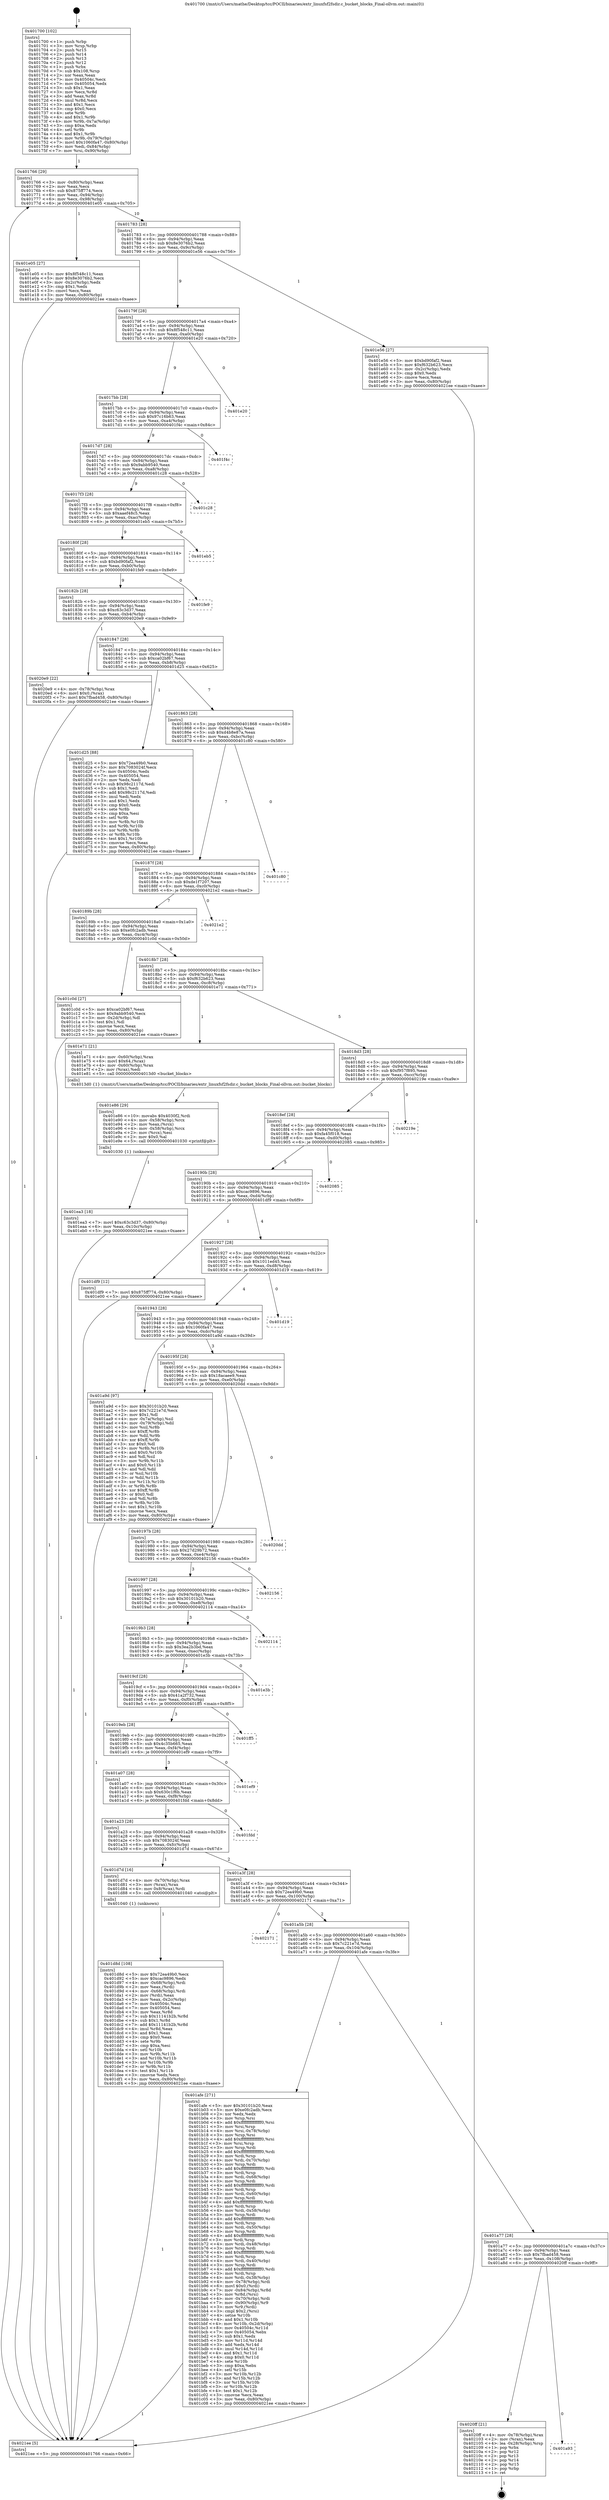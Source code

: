 digraph "0x401700" {
  label = "0x401700 (/mnt/c/Users/mathe/Desktop/tcc/POCII/binaries/extr_linuxfsf2fsdir.c_bucket_blocks_Final-ollvm.out::main(0))"
  labelloc = "t"
  node[shape=record]

  Entry [label="",width=0.3,height=0.3,shape=circle,fillcolor=black,style=filled]
  "0x401766" [label="{
     0x401766 [29]\l
     | [instrs]\l
     &nbsp;&nbsp;0x401766 \<+3\>: mov -0x80(%rbp),%eax\l
     &nbsp;&nbsp;0x401769 \<+2\>: mov %eax,%ecx\l
     &nbsp;&nbsp;0x40176b \<+6\>: sub $0x875ff774,%ecx\l
     &nbsp;&nbsp;0x401771 \<+6\>: mov %eax,-0x94(%rbp)\l
     &nbsp;&nbsp;0x401777 \<+6\>: mov %ecx,-0x98(%rbp)\l
     &nbsp;&nbsp;0x40177d \<+6\>: je 0000000000401e05 \<main+0x705\>\l
  }"]
  "0x401e05" [label="{
     0x401e05 [27]\l
     | [instrs]\l
     &nbsp;&nbsp;0x401e05 \<+5\>: mov $0x8f548c11,%eax\l
     &nbsp;&nbsp;0x401e0a \<+5\>: mov $0x8e3076b2,%ecx\l
     &nbsp;&nbsp;0x401e0f \<+3\>: mov -0x2c(%rbp),%edx\l
     &nbsp;&nbsp;0x401e12 \<+3\>: cmp $0x1,%edx\l
     &nbsp;&nbsp;0x401e15 \<+3\>: cmovl %ecx,%eax\l
     &nbsp;&nbsp;0x401e18 \<+3\>: mov %eax,-0x80(%rbp)\l
     &nbsp;&nbsp;0x401e1b \<+5\>: jmp 00000000004021ee \<main+0xaee\>\l
  }"]
  "0x401783" [label="{
     0x401783 [28]\l
     | [instrs]\l
     &nbsp;&nbsp;0x401783 \<+5\>: jmp 0000000000401788 \<main+0x88\>\l
     &nbsp;&nbsp;0x401788 \<+6\>: mov -0x94(%rbp),%eax\l
     &nbsp;&nbsp;0x40178e \<+5\>: sub $0x8e3076b2,%eax\l
     &nbsp;&nbsp;0x401793 \<+6\>: mov %eax,-0x9c(%rbp)\l
     &nbsp;&nbsp;0x401799 \<+6\>: je 0000000000401e56 \<main+0x756\>\l
  }"]
  Exit [label="",width=0.3,height=0.3,shape=circle,fillcolor=black,style=filled,peripheries=2]
  "0x401e56" [label="{
     0x401e56 [27]\l
     | [instrs]\l
     &nbsp;&nbsp;0x401e56 \<+5\>: mov $0xbd90faf2,%eax\l
     &nbsp;&nbsp;0x401e5b \<+5\>: mov $0xf632b623,%ecx\l
     &nbsp;&nbsp;0x401e60 \<+3\>: mov -0x2c(%rbp),%edx\l
     &nbsp;&nbsp;0x401e63 \<+3\>: cmp $0x0,%edx\l
     &nbsp;&nbsp;0x401e66 \<+3\>: cmove %ecx,%eax\l
     &nbsp;&nbsp;0x401e69 \<+3\>: mov %eax,-0x80(%rbp)\l
     &nbsp;&nbsp;0x401e6c \<+5\>: jmp 00000000004021ee \<main+0xaee\>\l
  }"]
  "0x40179f" [label="{
     0x40179f [28]\l
     | [instrs]\l
     &nbsp;&nbsp;0x40179f \<+5\>: jmp 00000000004017a4 \<main+0xa4\>\l
     &nbsp;&nbsp;0x4017a4 \<+6\>: mov -0x94(%rbp),%eax\l
     &nbsp;&nbsp;0x4017aa \<+5\>: sub $0x8f548c11,%eax\l
     &nbsp;&nbsp;0x4017af \<+6\>: mov %eax,-0xa0(%rbp)\l
     &nbsp;&nbsp;0x4017b5 \<+6\>: je 0000000000401e20 \<main+0x720\>\l
  }"]
  "0x401a93" [label="{
     0x401a93\l
  }", style=dashed]
  "0x401e20" [label="{
     0x401e20\l
  }", style=dashed]
  "0x4017bb" [label="{
     0x4017bb [28]\l
     | [instrs]\l
     &nbsp;&nbsp;0x4017bb \<+5\>: jmp 00000000004017c0 \<main+0xc0\>\l
     &nbsp;&nbsp;0x4017c0 \<+6\>: mov -0x94(%rbp),%eax\l
     &nbsp;&nbsp;0x4017c6 \<+5\>: sub $0x97c16b63,%eax\l
     &nbsp;&nbsp;0x4017cb \<+6\>: mov %eax,-0xa4(%rbp)\l
     &nbsp;&nbsp;0x4017d1 \<+6\>: je 0000000000401f4c \<main+0x84c\>\l
  }"]
  "0x4020ff" [label="{
     0x4020ff [21]\l
     | [instrs]\l
     &nbsp;&nbsp;0x4020ff \<+4\>: mov -0x78(%rbp),%rax\l
     &nbsp;&nbsp;0x402103 \<+2\>: mov (%rax),%eax\l
     &nbsp;&nbsp;0x402105 \<+4\>: lea -0x28(%rbp),%rsp\l
     &nbsp;&nbsp;0x402109 \<+1\>: pop %rbx\l
     &nbsp;&nbsp;0x40210a \<+2\>: pop %r12\l
     &nbsp;&nbsp;0x40210c \<+2\>: pop %r13\l
     &nbsp;&nbsp;0x40210e \<+2\>: pop %r14\l
     &nbsp;&nbsp;0x402110 \<+2\>: pop %r15\l
     &nbsp;&nbsp;0x402112 \<+1\>: pop %rbp\l
     &nbsp;&nbsp;0x402113 \<+1\>: ret\l
  }"]
  "0x401f4c" [label="{
     0x401f4c\l
  }", style=dashed]
  "0x4017d7" [label="{
     0x4017d7 [28]\l
     | [instrs]\l
     &nbsp;&nbsp;0x4017d7 \<+5\>: jmp 00000000004017dc \<main+0xdc\>\l
     &nbsp;&nbsp;0x4017dc \<+6\>: mov -0x94(%rbp),%eax\l
     &nbsp;&nbsp;0x4017e2 \<+5\>: sub $0x9abb9540,%eax\l
     &nbsp;&nbsp;0x4017e7 \<+6\>: mov %eax,-0xa8(%rbp)\l
     &nbsp;&nbsp;0x4017ed \<+6\>: je 0000000000401c28 \<main+0x528\>\l
  }"]
  "0x401ea3" [label="{
     0x401ea3 [18]\l
     | [instrs]\l
     &nbsp;&nbsp;0x401ea3 \<+7\>: movl $0xc63c3d37,-0x80(%rbp)\l
     &nbsp;&nbsp;0x401eaa \<+6\>: mov %eax,-0x10c(%rbp)\l
     &nbsp;&nbsp;0x401eb0 \<+5\>: jmp 00000000004021ee \<main+0xaee\>\l
  }"]
  "0x401c28" [label="{
     0x401c28\l
  }", style=dashed]
  "0x4017f3" [label="{
     0x4017f3 [28]\l
     | [instrs]\l
     &nbsp;&nbsp;0x4017f3 \<+5\>: jmp 00000000004017f8 \<main+0xf8\>\l
     &nbsp;&nbsp;0x4017f8 \<+6\>: mov -0x94(%rbp),%eax\l
     &nbsp;&nbsp;0x4017fe \<+5\>: sub $0xaaef48c5,%eax\l
     &nbsp;&nbsp;0x401803 \<+6\>: mov %eax,-0xac(%rbp)\l
     &nbsp;&nbsp;0x401809 \<+6\>: je 0000000000401eb5 \<main+0x7b5\>\l
  }"]
  "0x401e86" [label="{
     0x401e86 [29]\l
     | [instrs]\l
     &nbsp;&nbsp;0x401e86 \<+10\>: movabs $0x4030f2,%rdi\l
     &nbsp;&nbsp;0x401e90 \<+4\>: mov -0x58(%rbp),%rcx\l
     &nbsp;&nbsp;0x401e94 \<+2\>: mov %eax,(%rcx)\l
     &nbsp;&nbsp;0x401e96 \<+4\>: mov -0x58(%rbp),%rcx\l
     &nbsp;&nbsp;0x401e9a \<+2\>: mov (%rcx),%esi\l
     &nbsp;&nbsp;0x401e9c \<+2\>: mov $0x0,%al\l
     &nbsp;&nbsp;0x401e9e \<+5\>: call 0000000000401030 \<printf@plt\>\l
     | [calls]\l
     &nbsp;&nbsp;0x401030 \{1\} (unknown)\l
  }"]
  "0x401eb5" [label="{
     0x401eb5\l
  }", style=dashed]
  "0x40180f" [label="{
     0x40180f [28]\l
     | [instrs]\l
     &nbsp;&nbsp;0x40180f \<+5\>: jmp 0000000000401814 \<main+0x114\>\l
     &nbsp;&nbsp;0x401814 \<+6\>: mov -0x94(%rbp),%eax\l
     &nbsp;&nbsp;0x40181a \<+5\>: sub $0xbd90faf2,%eax\l
     &nbsp;&nbsp;0x40181f \<+6\>: mov %eax,-0xb0(%rbp)\l
     &nbsp;&nbsp;0x401825 \<+6\>: je 0000000000401fe9 \<main+0x8e9\>\l
  }"]
  "0x401d8d" [label="{
     0x401d8d [108]\l
     | [instrs]\l
     &nbsp;&nbsp;0x401d8d \<+5\>: mov $0x72ea49b0,%ecx\l
     &nbsp;&nbsp;0x401d92 \<+5\>: mov $0xcac9896,%edx\l
     &nbsp;&nbsp;0x401d97 \<+4\>: mov -0x68(%rbp),%rdi\l
     &nbsp;&nbsp;0x401d9b \<+2\>: mov %eax,(%rdi)\l
     &nbsp;&nbsp;0x401d9d \<+4\>: mov -0x68(%rbp),%rdi\l
     &nbsp;&nbsp;0x401da1 \<+2\>: mov (%rdi),%eax\l
     &nbsp;&nbsp;0x401da3 \<+3\>: mov %eax,-0x2c(%rbp)\l
     &nbsp;&nbsp;0x401da6 \<+7\>: mov 0x40504c,%eax\l
     &nbsp;&nbsp;0x401dad \<+7\>: mov 0x405054,%esi\l
     &nbsp;&nbsp;0x401db4 \<+3\>: mov %eax,%r8d\l
     &nbsp;&nbsp;0x401db7 \<+7\>: sub $0x11141b2b,%r8d\l
     &nbsp;&nbsp;0x401dbe \<+4\>: sub $0x1,%r8d\l
     &nbsp;&nbsp;0x401dc2 \<+7\>: add $0x11141b2b,%r8d\l
     &nbsp;&nbsp;0x401dc9 \<+4\>: imul %r8d,%eax\l
     &nbsp;&nbsp;0x401dcd \<+3\>: and $0x1,%eax\l
     &nbsp;&nbsp;0x401dd0 \<+3\>: cmp $0x0,%eax\l
     &nbsp;&nbsp;0x401dd3 \<+4\>: sete %r9b\l
     &nbsp;&nbsp;0x401dd7 \<+3\>: cmp $0xa,%esi\l
     &nbsp;&nbsp;0x401dda \<+4\>: setl %r10b\l
     &nbsp;&nbsp;0x401dde \<+3\>: mov %r9b,%r11b\l
     &nbsp;&nbsp;0x401de1 \<+3\>: and %r10b,%r11b\l
     &nbsp;&nbsp;0x401de4 \<+3\>: xor %r10b,%r9b\l
     &nbsp;&nbsp;0x401de7 \<+3\>: or %r9b,%r11b\l
     &nbsp;&nbsp;0x401dea \<+4\>: test $0x1,%r11b\l
     &nbsp;&nbsp;0x401dee \<+3\>: cmovne %edx,%ecx\l
     &nbsp;&nbsp;0x401df1 \<+3\>: mov %ecx,-0x80(%rbp)\l
     &nbsp;&nbsp;0x401df4 \<+5\>: jmp 00000000004021ee \<main+0xaee\>\l
  }"]
  "0x401fe9" [label="{
     0x401fe9\l
  }", style=dashed]
  "0x40182b" [label="{
     0x40182b [28]\l
     | [instrs]\l
     &nbsp;&nbsp;0x40182b \<+5\>: jmp 0000000000401830 \<main+0x130\>\l
     &nbsp;&nbsp;0x401830 \<+6\>: mov -0x94(%rbp),%eax\l
     &nbsp;&nbsp;0x401836 \<+5\>: sub $0xc63c3d37,%eax\l
     &nbsp;&nbsp;0x40183b \<+6\>: mov %eax,-0xb4(%rbp)\l
     &nbsp;&nbsp;0x401841 \<+6\>: je 00000000004020e9 \<main+0x9e9\>\l
  }"]
  "0x401a77" [label="{
     0x401a77 [28]\l
     | [instrs]\l
     &nbsp;&nbsp;0x401a77 \<+5\>: jmp 0000000000401a7c \<main+0x37c\>\l
     &nbsp;&nbsp;0x401a7c \<+6\>: mov -0x94(%rbp),%eax\l
     &nbsp;&nbsp;0x401a82 \<+5\>: sub $0x7fbad458,%eax\l
     &nbsp;&nbsp;0x401a87 \<+6\>: mov %eax,-0x108(%rbp)\l
     &nbsp;&nbsp;0x401a8d \<+6\>: je 00000000004020ff \<main+0x9ff\>\l
  }"]
  "0x4020e9" [label="{
     0x4020e9 [22]\l
     | [instrs]\l
     &nbsp;&nbsp;0x4020e9 \<+4\>: mov -0x78(%rbp),%rax\l
     &nbsp;&nbsp;0x4020ed \<+6\>: movl $0x0,(%rax)\l
     &nbsp;&nbsp;0x4020f3 \<+7\>: movl $0x7fbad458,-0x80(%rbp)\l
     &nbsp;&nbsp;0x4020fa \<+5\>: jmp 00000000004021ee \<main+0xaee\>\l
  }"]
  "0x401847" [label="{
     0x401847 [28]\l
     | [instrs]\l
     &nbsp;&nbsp;0x401847 \<+5\>: jmp 000000000040184c \<main+0x14c\>\l
     &nbsp;&nbsp;0x40184c \<+6\>: mov -0x94(%rbp),%eax\l
     &nbsp;&nbsp;0x401852 \<+5\>: sub $0xca02bf67,%eax\l
     &nbsp;&nbsp;0x401857 \<+6\>: mov %eax,-0xb8(%rbp)\l
     &nbsp;&nbsp;0x40185d \<+6\>: je 0000000000401d25 \<main+0x625\>\l
  }"]
  "0x401afe" [label="{
     0x401afe [271]\l
     | [instrs]\l
     &nbsp;&nbsp;0x401afe \<+5\>: mov $0x30101b20,%eax\l
     &nbsp;&nbsp;0x401b03 \<+5\>: mov $0xe0fc2adb,%ecx\l
     &nbsp;&nbsp;0x401b08 \<+2\>: xor %edx,%edx\l
     &nbsp;&nbsp;0x401b0a \<+3\>: mov %rsp,%rsi\l
     &nbsp;&nbsp;0x401b0d \<+4\>: add $0xfffffffffffffff0,%rsi\l
     &nbsp;&nbsp;0x401b11 \<+3\>: mov %rsi,%rsp\l
     &nbsp;&nbsp;0x401b14 \<+4\>: mov %rsi,-0x78(%rbp)\l
     &nbsp;&nbsp;0x401b18 \<+3\>: mov %rsp,%rsi\l
     &nbsp;&nbsp;0x401b1b \<+4\>: add $0xfffffffffffffff0,%rsi\l
     &nbsp;&nbsp;0x401b1f \<+3\>: mov %rsi,%rsp\l
     &nbsp;&nbsp;0x401b22 \<+3\>: mov %rsp,%rdi\l
     &nbsp;&nbsp;0x401b25 \<+4\>: add $0xfffffffffffffff0,%rdi\l
     &nbsp;&nbsp;0x401b29 \<+3\>: mov %rdi,%rsp\l
     &nbsp;&nbsp;0x401b2c \<+4\>: mov %rdi,-0x70(%rbp)\l
     &nbsp;&nbsp;0x401b30 \<+3\>: mov %rsp,%rdi\l
     &nbsp;&nbsp;0x401b33 \<+4\>: add $0xfffffffffffffff0,%rdi\l
     &nbsp;&nbsp;0x401b37 \<+3\>: mov %rdi,%rsp\l
     &nbsp;&nbsp;0x401b3a \<+4\>: mov %rdi,-0x68(%rbp)\l
     &nbsp;&nbsp;0x401b3e \<+3\>: mov %rsp,%rdi\l
     &nbsp;&nbsp;0x401b41 \<+4\>: add $0xfffffffffffffff0,%rdi\l
     &nbsp;&nbsp;0x401b45 \<+3\>: mov %rdi,%rsp\l
     &nbsp;&nbsp;0x401b48 \<+4\>: mov %rdi,-0x60(%rbp)\l
     &nbsp;&nbsp;0x401b4c \<+3\>: mov %rsp,%rdi\l
     &nbsp;&nbsp;0x401b4f \<+4\>: add $0xfffffffffffffff0,%rdi\l
     &nbsp;&nbsp;0x401b53 \<+3\>: mov %rdi,%rsp\l
     &nbsp;&nbsp;0x401b56 \<+4\>: mov %rdi,-0x58(%rbp)\l
     &nbsp;&nbsp;0x401b5a \<+3\>: mov %rsp,%rdi\l
     &nbsp;&nbsp;0x401b5d \<+4\>: add $0xfffffffffffffff0,%rdi\l
     &nbsp;&nbsp;0x401b61 \<+3\>: mov %rdi,%rsp\l
     &nbsp;&nbsp;0x401b64 \<+4\>: mov %rdi,-0x50(%rbp)\l
     &nbsp;&nbsp;0x401b68 \<+3\>: mov %rsp,%rdi\l
     &nbsp;&nbsp;0x401b6b \<+4\>: add $0xfffffffffffffff0,%rdi\l
     &nbsp;&nbsp;0x401b6f \<+3\>: mov %rdi,%rsp\l
     &nbsp;&nbsp;0x401b72 \<+4\>: mov %rdi,-0x48(%rbp)\l
     &nbsp;&nbsp;0x401b76 \<+3\>: mov %rsp,%rdi\l
     &nbsp;&nbsp;0x401b79 \<+4\>: add $0xfffffffffffffff0,%rdi\l
     &nbsp;&nbsp;0x401b7d \<+3\>: mov %rdi,%rsp\l
     &nbsp;&nbsp;0x401b80 \<+4\>: mov %rdi,-0x40(%rbp)\l
     &nbsp;&nbsp;0x401b84 \<+3\>: mov %rsp,%rdi\l
     &nbsp;&nbsp;0x401b87 \<+4\>: add $0xfffffffffffffff0,%rdi\l
     &nbsp;&nbsp;0x401b8b \<+3\>: mov %rdi,%rsp\l
     &nbsp;&nbsp;0x401b8e \<+4\>: mov %rdi,-0x38(%rbp)\l
     &nbsp;&nbsp;0x401b92 \<+4\>: mov -0x78(%rbp),%rdi\l
     &nbsp;&nbsp;0x401b96 \<+6\>: movl $0x0,(%rdi)\l
     &nbsp;&nbsp;0x401b9c \<+7\>: mov -0x84(%rbp),%r8d\l
     &nbsp;&nbsp;0x401ba3 \<+3\>: mov %r8d,(%rsi)\l
     &nbsp;&nbsp;0x401ba6 \<+4\>: mov -0x70(%rbp),%rdi\l
     &nbsp;&nbsp;0x401baa \<+7\>: mov -0x90(%rbp),%r9\l
     &nbsp;&nbsp;0x401bb1 \<+3\>: mov %r9,(%rdi)\l
     &nbsp;&nbsp;0x401bb4 \<+3\>: cmpl $0x2,(%rsi)\l
     &nbsp;&nbsp;0x401bb7 \<+4\>: setne %r10b\l
     &nbsp;&nbsp;0x401bbb \<+4\>: and $0x1,%r10b\l
     &nbsp;&nbsp;0x401bbf \<+4\>: mov %r10b,-0x2d(%rbp)\l
     &nbsp;&nbsp;0x401bc3 \<+8\>: mov 0x40504c,%r11d\l
     &nbsp;&nbsp;0x401bcb \<+7\>: mov 0x405054,%ebx\l
     &nbsp;&nbsp;0x401bd2 \<+3\>: sub $0x1,%edx\l
     &nbsp;&nbsp;0x401bd5 \<+3\>: mov %r11d,%r14d\l
     &nbsp;&nbsp;0x401bd8 \<+3\>: add %edx,%r14d\l
     &nbsp;&nbsp;0x401bdb \<+4\>: imul %r14d,%r11d\l
     &nbsp;&nbsp;0x401bdf \<+4\>: and $0x1,%r11d\l
     &nbsp;&nbsp;0x401be3 \<+4\>: cmp $0x0,%r11d\l
     &nbsp;&nbsp;0x401be7 \<+4\>: sete %r10b\l
     &nbsp;&nbsp;0x401beb \<+3\>: cmp $0xa,%ebx\l
     &nbsp;&nbsp;0x401bee \<+4\>: setl %r15b\l
     &nbsp;&nbsp;0x401bf2 \<+3\>: mov %r10b,%r12b\l
     &nbsp;&nbsp;0x401bf5 \<+3\>: and %r15b,%r12b\l
     &nbsp;&nbsp;0x401bf8 \<+3\>: xor %r15b,%r10b\l
     &nbsp;&nbsp;0x401bfb \<+3\>: or %r10b,%r12b\l
     &nbsp;&nbsp;0x401bfe \<+4\>: test $0x1,%r12b\l
     &nbsp;&nbsp;0x401c02 \<+3\>: cmovne %ecx,%eax\l
     &nbsp;&nbsp;0x401c05 \<+3\>: mov %eax,-0x80(%rbp)\l
     &nbsp;&nbsp;0x401c08 \<+5\>: jmp 00000000004021ee \<main+0xaee\>\l
  }"]
  "0x401d25" [label="{
     0x401d25 [88]\l
     | [instrs]\l
     &nbsp;&nbsp;0x401d25 \<+5\>: mov $0x72ea49b0,%eax\l
     &nbsp;&nbsp;0x401d2a \<+5\>: mov $0x7083024f,%ecx\l
     &nbsp;&nbsp;0x401d2f \<+7\>: mov 0x40504c,%edx\l
     &nbsp;&nbsp;0x401d36 \<+7\>: mov 0x405054,%esi\l
     &nbsp;&nbsp;0x401d3d \<+2\>: mov %edx,%edi\l
     &nbsp;&nbsp;0x401d3f \<+6\>: sub $0x98c2117d,%edi\l
     &nbsp;&nbsp;0x401d45 \<+3\>: sub $0x1,%edi\l
     &nbsp;&nbsp;0x401d48 \<+6\>: add $0x98c2117d,%edi\l
     &nbsp;&nbsp;0x401d4e \<+3\>: imul %edi,%edx\l
     &nbsp;&nbsp;0x401d51 \<+3\>: and $0x1,%edx\l
     &nbsp;&nbsp;0x401d54 \<+3\>: cmp $0x0,%edx\l
     &nbsp;&nbsp;0x401d57 \<+4\>: sete %r8b\l
     &nbsp;&nbsp;0x401d5b \<+3\>: cmp $0xa,%esi\l
     &nbsp;&nbsp;0x401d5e \<+4\>: setl %r9b\l
     &nbsp;&nbsp;0x401d62 \<+3\>: mov %r8b,%r10b\l
     &nbsp;&nbsp;0x401d65 \<+3\>: and %r9b,%r10b\l
     &nbsp;&nbsp;0x401d68 \<+3\>: xor %r9b,%r8b\l
     &nbsp;&nbsp;0x401d6b \<+3\>: or %r8b,%r10b\l
     &nbsp;&nbsp;0x401d6e \<+4\>: test $0x1,%r10b\l
     &nbsp;&nbsp;0x401d72 \<+3\>: cmovne %ecx,%eax\l
     &nbsp;&nbsp;0x401d75 \<+3\>: mov %eax,-0x80(%rbp)\l
     &nbsp;&nbsp;0x401d78 \<+5\>: jmp 00000000004021ee \<main+0xaee\>\l
  }"]
  "0x401863" [label="{
     0x401863 [28]\l
     | [instrs]\l
     &nbsp;&nbsp;0x401863 \<+5\>: jmp 0000000000401868 \<main+0x168\>\l
     &nbsp;&nbsp;0x401868 \<+6\>: mov -0x94(%rbp),%eax\l
     &nbsp;&nbsp;0x40186e \<+5\>: sub $0xd4b8e87a,%eax\l
     &nbsp;&nbsp;0x401873 \<+6\>: mov %eax,-0xbc(%rbp)\l
     &nbsp;&nbsp;0x401879 \<+6\>: je 0000000000401c80 \<main+0x580\>\l
  }"]
  "0x401a5b" [label="{
     0x401a5b [28]\l
     | [instrs]\l
     &nbsp;&nbsp;0x401a5b \<+5\>: jmp 0000000000401a60 \<main+0x360\>\l
     &nbsp;&nbsp;0x401a60 \<+6\>: mov -0x94(%rbp),%eax\l
     &nbsp;&nbsp;0x401a66 \<+5\>: sub $0x7c221e7d,%eax\l
     &nbsp;&nbsp;0x401a6b \<+6\>: mov %eax,-0x104(%rbp)\l
     &nbsp;&nbsp;0x401a71 \<+6\>: je 0000000000401afe \<main+0x3fe\>\l
  }"]
  "0x401c80" [label="{
     0x401c80\l
  }", style=dashed]
  "0x40187f" [label="{
     0x40187f [28]\l
     | [instrs]\l
     &nbsp;&nbsp;0x40187f \<+5\>: jmp 0000000000401884 \<main+0x184\>\l
     &nbsp;&nbsp;0x401884 \<+6\>: mov -0x94(%rbp),%eax\l
     &nbsp;&nbsp;0x40188a \<+5\>: sub $0xde1f7207,%eax\l
     &nbsp;&nbsp;0x40188f \<+6\>: mov %eax,-0xc0(%rbp)\l
     &nbsp;&nbsp;0x401895 \<+6\>: je 00000000004021e2 \<main+0xae2\>\l
  }"]
  "0x402171" [label="{
     0x402171\l
  }", style=dashed]
  "0x4021e2" [label="{
     0x4021e2\l
  }", style=dashed]
  "0x40189b" [label="{
     0x40189b [28]\l
     | [instrs]\l
     &nbsp;&nbsp;0x40189b \<+5\>: jmp 00000000004018a0 \<main+0x1a0\>\l
     &nbsp;&nbsp;0x4018a0 \<+6\>: mov -0x94(%rbp),%eax\l
     &nbsp;&nbsp;0x4018a6 \<+5\>: sub $0xe0fc2adb,%eax\l
     &nbsp;&nbsp;0x4018ab \<+6\>: mov %eax,-0xc4(%rbp)\l
     &nbsp;&nbsp;0x4018b1 \<+6\>: je 0000000000401c0d \<main+0x50d\>\l
  }"]
  "0x401a3f" [label="{
     0x401a3f [28]\l
     | [instrs]\l
     &nbsp;&nbsp;0x401a3f \<+5\>: jmp 0000000000401a44 \<main+0x344\>\l
     &nbsp;&nbsp;0x401a44 \<+6\>: mov -0x94(%rbp),%eax\l
     &nbsp;&nbsp;0x401a4a \<+5\>: sub $0x72ea49b0,%eax\l
     &nbsp;&nbsp;0x401a4f \<+6\>: mov %eax,-0x100(%rbp)\l
     &nbsp;&nbsp;0x401a55 \<+6\>: je 0000000000402171 \<main+0xa71\>\l
  }"]
  "0x401c0d" [label="{
     0x401c0d [27]\l
     | [instrs]\l
     &nbsp;&nbsp;0x401c0d \<+5\>: mov $0xca02bf67,%eax\l
     &nbsp;&nbsp;0x401c12 \<+5\>: mov $0x9abb9540,%ecx\l
     &nbsp;&nbsp;0x401c17 \<+3\>: mov -0x2d(%rbp),%dl\l
     &nbsp;&nbsp;0x401c1a \<+3\>: test $0x1,%dl\l
     &nbsp;&nbsp;0x401c1d \<+3\>: cmovne %ecx,%eax\l
     &nbsp;&nbsp;0x401c20 \<+3\>: mov %eax,-0x80(%rbp)\l
     &nbsp;&nbsp;0x401c23 \<+5\>: jmp 00000000004021ee \<main+0xaee\>\l
  }"]
  "0x4018b7" [label="{
     0x4018b7 [28]\l
     | [instrs]\l
     &nbsp;&nbsp;0x4018b7 \<+5\>: jmp 00000000004018bc \<main+0x1bc\>\l
     &nbsp;&nbsp;0x4018bc \<+6\>: mov -0x94(%rbp),%eax\l
     &nbsp;&nbsp;0x4018c2 \<+5\>: sub $0xf632b623,%eax\l
     &nbsp;&nbsp;0x4018c7 \<+6\>: mov %eax,-0xc8(%rbp)\l
     &nbsp;&nbsp;0x4018cd \<+6\>: je 0000000000401e71 \<main+0x771\>\l
  }"]
  "0x401d7d" [label="{
     0x401d7d [16]\l
     | [instrs]\l
     &nbsp;&nbsp;0x401d7d \<+4\>: mov -0x70(%rbp),%rax\l
     &nbsp;&nbsp;0x401d81 \<+3\>: mov (%rax),%rax\l
     &nbsp;&nbsp;0x401d84 \<+4\>: mov 0x8(%rax),%rdi\l
     &nbsp;&nbsp;0x401d88 \<+5\>: call 0000000000401040 \<atoi@plt\>\l
     | [calls]\l
     &nbsp;&nbsp;0x401040 \{1\} (unknown)\l
  }"]
  "0x401e71" [label="{
     0x401e71 [21]\l
     | [instrs]\l
     &nbsp;&nbsp;0x401e71 \<+4\>: mov -0x60(%rbp),%rax\l
     &nbsp;&nbsp;0x401e75 \<+6\>: movl $0x64,(%rax)\l
     &nbsp;&nbsp;0x401e7b \<+4\>: mov -0x60(%rbp),%rax\l
     &nbsp;&nbsp;0x401e7f \<+2\>: mov (%rax),%edi\l
     &nbsp;&nbsp;0x401e81 \<+5\>: call 00000000004013d0 \<bucket_blocks\>\l
     | [calls]\l
     &nbsp;&nbsp;0x4013d0 \{1\} (/mnt/c/Users/mathe/Desktop/tcc/POCII/binaries/extr_linuxfsf2fsdir.c_bucket_blocks_Final-ollvm.out::bucket_blocks)\l
  }"]
  "0x4018d3" [label="{
     0x4018d3 [28]\l
     | [instrs]\l
     &nbsp;&nbsp;0x4018d3 \<+5\>: jmp 00000000004018d8 \<main+0x1d8\>\l
     &nbsp;&nbsp;0x4018d8 \<+6\>: mov -0x94(%rbp),%eax\l
     &nbsp;&nbsp;0x4018de \<+5\>: sub $0xf957f895,%eax\l
     &nbsp;&nbsp;0x4018e3 \<+6\>: mov %eax,-0xcc(%rbp)\l
     &nbsp;&nbsp;0x4018e9 \<+6\>: je 000000000040219e \<main+0xa9e\>\l
  }"]
  "0x401a23" [label="{
     0x401a23 [28]\l
     | [instrs]\l
     &nbsp;&nbsp;0x401a23 \<+5\>: jmp 0000000000401a28 \<main+0x328\>\l
     &nbsp;&nbsp;0x401a28 \<+6\>: mov -0x94(%rbp),%eax\l
     &nbsp;&nbsp;0x401a2e \<+5\>: sub $0x7083024f,%eax\l
     &nbsp;&nbsp;0x401a33 \<+6\>: mov %eax,-0xfc(%rbp)\l
     &nbsp;&nbsp;0x401a39 \<+6\>: je 0000000000401d7d \<main+0x67d\>\l
  }"]
  "0x40219e" [label="{
     0x40219e\l
  }", style=dashed]
  "0x4018ef" [label="{
     0x4018ef [28]\l
     | [instrs]\l
     &nbsp;&nbsp;0x4018ef \<+5\>: jmp 00000000004018f4 \<main+0x1f4\>\l
     &nbsp;&nbsp;0x4018f4 \<+6\>: mov -0x94(%rbp),%eax\l
     &nbsp;&nbsp;0x4018fa \<+5\>: sub $0xfa45f018,%eax\l
     &nbsp;&nbsp;0x4018ff \<+6\>: mov %eax,-0xd0(%rbp)\l
     &nbsp;&nbsp;0x401905 \<+6\>: je 0000000000402085 \<main+0x985\>\l
  }"]
  "0x401fdd" [label="{
     0x401fdd\l
  }", style=dashed]
  "0x402085" [label="{
     0x402085\l
  }", style=dashed]
  "0x40190b" [label="{
     0x40190b [28]\l
     | [instrs]\l
     &nbsp;&nbsp;0x40190b \<+5\>: jmp 0000000000401910 \<main+0x210\>\l
     &nbsp;&nbsp;0x401910 \<+6\>: mov -0x94(%rbp),%eax\l
     &nbsp;&nbsp;0x401916 \<+5\>: sub $0xcac9896,%eax\l
     &nbsp;&nbsp;0x40191b \<+6\>: mov %eax,-0xd4(%rbp)\l
     &nbsp;&nbsp;0x401921 \<+6\>: je 0000000000401df9 \<main+0x6f9\>\l
  }"]
  "0x401a07" [label="{
     0x401a07 [28]\l
     | [instrs]\l
     &nbsp;&nbsp;0x401a07 \<+5\>: jmp 0000000000401a0c \<main+0x30c\>\l
     &nbsp;&nbsp;0x401a0c \<+6\>: mov -0x94(%rbp),%eax\l
     &nbsp;&nbsp;0x401a12 \<+5\>: sub $0x630c1f6b,%eax\l
     &nbsp;&nbsp;0x401a17 \<+6\>: mov %eax,-0xf8(%rbp)\l
     &nbsp;&nbsp;0x401a1d \<+6\>: je 0000000000401fdd \<main+0x8dd\>\l
  }"]
  "0x401df9" [label="{
     0x401df9 [12]\l
     | [instrs]\l
     &nbsp;&nbsp;0x401df9 \<+7\>: movl $0x875ff774,-0x80(%rbp)\l
     &nbsp;&nbsp;0x401e00 \<+5\>: jmp 00000000004021ee \<main+0xaee\>\l
  }"]
  "0x401927" [label="{
     0x401927 [28]\l
     | [instrs]\l
     &nbsp;&nbsp;0x401927 \<+5\>: jmp 000000000040192c \<main+0x22c\>\l
     &nbsp;&nbsp;0x40192c \<+6\>: mov -0x94(%rbp),%eax\l
     &nbsp;&nbsp;0x401932 \<+5\>: sub $0x1011ed45,%eax\l
     &nbsp;&nbsp;0x401937 \<+6\>: mov %eax,-0xd8(%rbp)\l
     &nbsp;&nbsp;0x40193d \<+6\>: je 0000000000401d19 \<main+0x619\>\l
  }"]
  "0x401ef9" [label="{
     0x401ef9\l
  }", style=dashed]
  "0x401d19" [label="{
     0x401d19\l
  }", style=dashed]
  "0x401943" [label="{
     0x401943 [28]\l
     | [instrs]\l
     &nbsp;&nbsp;0x401943 \<+5\>: jmp 0000000000401948 \<main+0x248\>\l
     &nbsp;&nbsp;0x401948 \<+6\>: mov -0x94(%rbp),%eax\l
     &nbsp;&nbsp;0x40194e \<+5\>: sub $0x1060fa47,%eax\l
     &nbsp;&nbsp;0x401953 \<+6\>: mov %eax,-0xdc(%rbp)\l
     &nbsp;&nbsp;0x401959 \<+6\>: je 0000000000401a9d \<main+0x39d\>\l
  }"]
  "0x4019eb" [label="{
     0x4019eb [28]\l
     | [instrs]\l
     &nbsp;&nbsp;0x4019eb \<+5\>: jmp 00000000004019f0 \<main+0x2f0\>\l
     &nbsp;&nbsp;0x4019f0 \<+6\>: mov -0x94(%rbp),%eax\l
     &nbsp;&nbsp;0x4019f6 \<+5\>: sub $0x4c35b665,%eax\l
     &nbsp;&nbsp;0x4019fb \<+6\>: mov %eax,-0xf4(%rbp)\l
     &nbsp;&nbsp;0x401a01 \<+6\>: je 0000000000401ef9 \<main+0x7f9\>\l
  }"]
  "0x401a9d" [label="{
     0x401a9d [97]\l
     | [instrs]\l
     &nbsp;&nbsp;0x401a9d \<+5\>: mov $0x30101b20,%eax\l
     &nbsp;&nbsp;0x401aa2 \<+5\>: mov $0x7c221e7d,%ecx\l
     &nbsp;&nbsp;0x401aa7 \<+2\>: mov $0x1,%dl\l
     &nbsp;&nbsp;0x401aa9 \<+4\>: mov -0x7a(%rbp),%sil\l
     &nbsp;&nbsp;0x401aad \<+4\>: mov -0x79(%rbp),%dil\l
     &nbsp;&nbsp;0x401ab1 \<+3\>: mov %sil,%r8b\l
     &nbsp;&nbsp;0x401ab4 \<+4\>: xor $0xff,%r8b\l
     &nbsp;&nbsp;0x401ab8 \<+3\>: mov %dil,%r9b\l
     &nbsp;&nbsp;0x401abb \<+4\>: xor $0xff,%r9b\l
     &nbsp;&nbsp;0x401abf \<+3\>: xor $0x0,%dl\l
     &nbsp;&nbsp;0x401ac2 \<+3\>: mov %r8b,%r10b\l
     &nbsp;&nbsp;0x401ac5 \<+4\>: and $0x0,%r10b\l
     &nbsp;&nbsp;0x401ac9 \<+3\>: and %dl,%sil\l
     &nbsp;&nbsp;0x401acc \<+3\>: mov %r9b,%r11b\l
     &nbsp;&nbsp;0x401acf \<+4\>: and $0x0,%r11b\l
     &nbsp;&nbsp;0x401ad3 \<+3\>: and %dl,%dil\l
     &nbsp;&nbsp;0x401ad6 \<+3\>: or %sil,%r10b\l
     &nbsp;&nbsp;0x401ad9 \<+3\>: or %dil,%r11b\l
     &nbsp;&nbsp;0x401adc \<+3\>: xor %r11b,%r10b\l
     &nbsp;&nbsp;0x401adf \<+3\>: or %r9b,%r8b\l
     &nbsp;&nbsp;0x401ae2 \<+4\>: xor $0xff,%r8b\l
     &nbsp;&nbsp;0x401ae6 \<+3\>: or $0x0,%dl\l
     &nbsp;&nbsp;0x401ae9 \<+3\>: and %dl,%r8b\l
     &nbsp;&nbsp;0x401aec \<+3\>: or %r8b,%r10b\l
     &nbsp;&nbsp;0x401aef \<+4\>: test $0x1,%r10b\l
     &nbsp;&nbsp;0x401af3 \<+3\>: cmovne %ecx,%eax\l
     &nbsp;&nbsp;0x401af6 \<+3\>: mov %eax,-0x80(%rbp)\l
     &nbsp;&nbsp;0x401af9 \<+5\>: jmp 00000000004021ee \<main+0xaee\>\l
  }"]
  "0x40195f" [label="{
     0x40195f [28]\l
     | [instrs]\l
     &nbsp;&nbsp;0x40195f \<+5\>: jmp 0000000000401964 \<main+0x264\>\l
     &nbsp;&nbsp;0x401964 \<+6\>: mov -0x94(%rbp),%eax\l
     &nbsp;&nbsp;0x40196a \<+5\>: sub $0x18acaee9,%eax\l
     &nbsp;&nbsp;0x40196f \<+6\>: mov %eax,-0xe0(%rbp)\l
     &nbsp;&nbsp;0x401975 \<+6\>: je 00000000004020dd \<main+0x9dd\>\l
  }"]
  "0x4021ee" [label="{
     0x4021ee [5]\l
     | [instrs]\l
     &nbsp;&nbsp;0x4021ee \<+5\>: jmp 0000000000401766 \<main+0x66\>\l
  }"]
  "0x401700" [label="{
     0x401700 [102]\l
     | [instrs]\l
     &nbsp;&nbsp;0x401700 \<+1\>: push %rbp\l
     &nbsp;&nbsp;0x401701 \<+3\>: mov %rsp,%rbp\l
     &nbsp;&nbsp;0x401704 \<+2\>: push %r15\l
     &nbsp;&nbsp;0x401706 \<+2\>: push %r14\l
     &nbsp;&nbsp;0x401708 \<+2\>: push %r13\l
     &nbsp;&nbsp;0x40170a \<+2\>: push %r12\l
     &nbsp;&nbsp;0x40170c \<+1\>: push %rbx\l
     &nbsp;&nbsp;0x40170d \<+7\>: sub $0x108,%rsp\l
     &nbsp;&nbsp;0x401714 \<+2\>: xor %eax,%eax\l
     &nbsp;&nbsp;0x401716 \<+7\>: mov 0x40504c,%ecx\l
     &nbsp;&nbsp;0x40171d \<+7\>: mov 0x405054,%edx\l
     &nbsp;&nbsp;0x401724 \<+3\>: sub $0x1,%eax\l
     &nbsp;&nbsp;0x401727 \<+3\>: mov %ecx,%r8d\l
     &nbsp;&nbsp;0x40172a \<+3\>: add %eax,%r8d\l
     &nbsp;&nbsp;0x40172d \<+4\>: imul %r8d,%ecx\l
     &nbsp;&nbsp;0x401731 \<+3\>: and $0x1,%ecx\l
     &nbsp;&nbsp;0x401734 \<+3\>: cmp $0x0,%ecx\l
     &nbsp;&nbsp;0x401737 \<+4\>: sete %r9b\l
     &nbsp;&nbsp;0x40173b \<+4\>: and $0x1,%r9b\l
     &nbsp;&nbsp;0x40173f \<+4\>: mov %r9b,-0x7a(%rbp)\l
     &nbsp;&nbsp;0x401743 \<+3\>: cmp $0xa,%edx\l
     &nbsp;&nbsp;0x401746 \<+4\>: setl %r9b\l
     &nbsp;&nbsp;0x40174a \<+4\>: and $0x1,%r9b\l
     &nbsp;&nbsp;0x40174e \<+4\>: mov %r9b,-0x79(%rbp)\l
     &nbsp;&nbsp;0x401752 \<+7\>: movl $0x1060fa47,-0x80(%rbp)\l
     &nbsp;&nbsp;0x401759 \<+6\>: mov %edi,-0x84(%rbp)\l
     &nbsp;&nbsp;0x40175f \<+7\>: mov %rsi,-0x90(%rbp)\l
  }"]
  "0x401ff5" [label="{
     0x401ff5\l
  }", style=dashed]
  "0x4020dd" [label="{
     0x4020dd\l
  }", style=dashed]
  "0x40197b" [label="{
     0x40197b [28]\l
     | [instrs]\l
     &nbsp;&nbsp;0x40197b \<+5\>: jmp 0000000000401980 \<main+0x280\>\l
     &nbsp;&nbsp;0x401980 \<+6\>: mov -0x94(%rbp),%eax\l
     &nbsp;&nbsp;0x401986 \<+5\>: sub $0x27d29b72,%eax\l
     &nbsp;&nbsp;0x40198b \<+6\>: mov %eax,-0xe4(%rbp)\l
     &nbsp;&nbsp;0x401991 \<+6\>: je 0000000000402156 \<main+0xa56\>\l
  }"]
  "0x4019cf" [label="{
     0x4019cf [28]\l
     | [instrs]\l
     &nbsp;&nbsp;0x4019cf \<+5\>: jmp 00000000004019d4 \<main+0x2d4\>\l
     &nbsp;&nbsp;0x4019d4 \<+6\>: mov -0x94(%rbp),%eax\l
     &nbsp;&nbsp;0x4019da \<+5\>: sub $0x41a2f732,%eax\l
     &nbsp;&nbsp;0x4019df \<+6\>: mov %eax,-0xf0(%rbp)\l
     &nbsp;&nbsp;0x4019e5 \<+6\>: je 0000000000401ff5 \<main+0x8f5\>\l
  }"]
  "0x402156" [label="{
     0x402156\l
  }", style=dashed]
  "0x401997" [label="{
     0x401997 [28]\l
     | [instrs]\l
     &nbsp;&nbsp;0x401997 \<+5\>: jmp 000000000040199c \<main+0x29c\>\l
     &nbsp;&nbsp;0x40199c \<+6\>: mov -0x94(%rbp),%eax\l
     &nbsp;&nbsp;0x4019a2 \<+5\>: sub $0x30101b20,%eax\l
     &nbsp;&nbsp;0x4019a7 \<+6\>: mov %eax,-0xe8(%rbp)\l
     &nbsp;&nbsp;0x4019ad \<+6\>: je 0000000000402114 \<main+0xa14\>\l
  }"]
  "0x401e3b" [label="{
     0x401e3b\l
  }", style=dashed]
  "0x402114" [label="{
     0x402114\l
  }", style=dashed]
  "0x4019b3" [label="{
     0x4019b3 [28]\l
     | [instrs]\l
     &nbsp;&nbsp;0x4019b3 \<+5\>: jmp 00000000004019b8 \<main+0x2b8\>\l
     &nbsp;&nbsp;0x4019b8 \<+6\>: mov -0x94(%rbp),%eax\l
     &nbsp;&nbsp;0x4019be \<+5\>: sub $0x3ea2b3bd,%eax\l
     &nbsp;&nbsp;0x4019c3 \<+6\>: mov %eax,-0xec(%rbp)\l
     &nbsp;&nbsp;0x4019c9 \<+6\>: je 0000000000401e3b \<main+0x73b\>\l
  }"]
  Entry -> "0x401700" [label=" 1"]
  "0x401766" -> "0x401e05" [label=" 1"]
  "0x401766" -> "0x401783" [label=" 10"]
  "0x4020ff" -> Exit [label=" 1"]
  "0x401783" -> "0x401e56" [label=" 1"]
  "0x401783" -> "0x40179f" [label=" 9"]
  "0x401a77" -> "0x401a93" [label=" 0"]
  "0x40179f" -> "0x401e20" [label=" 0"]
  "0x40179f" -> "0x4017bb" [label=" 9"]
  "0x401a77" -> "0x4020ff" [label=" 1"]
  "0x4017bb" -> "0x401f4c" [label=" 0"]
  "0x4017bb" -> "0x4017d7" [label=" 9"]
  "0x4020e9" -> "0x4021ee" [label=" 1"]
  "0x4017d7" -> "0x401c28" [label=" 0"]
  "0x4017d7" -> "0x4017f3" [label=" 9"]
  "0x401ea3" -> "0x4021ee" [label=" 1"]
  "0x4017f3" -> "0x401eb5" [label=" 0"]
  "0x4017f3" -> "0x40180f" [label=" 9"]
  "0x401e86" -> "0x401ea3" [label=" 1"]
  "0x40180f" -> "0x401fe9" [label=" 0"]
  "0x40180f" -> "0x40182b" [label=" 9"]
  "0x401e71" -> "0x401e86" [label=" 1"]
  "0x40182b" -> "0x4020e9" [label=" 1"]
  "0x40182b" -> "0x401847" [label=" 8"]
  "0x401e05" -> "0x4021ee" [label=" 1"]
  "0x401847" -> "0x401d25" [label=" 1"]
  "0x401847" -> "0x401863" [label=" 7"]
  "0x401df9" -> "0x4021ee" [label=" 1"]
  "0x401863" -> "0x401c80" [label=" 0"]
  "0x401863" -> "0x40187f" [label=" 7"]
  "0x401d7d" -> "0x401d8d" [label=" 1"]
  "0x40187f" -> "0x4021e2" [label=" 0"]
  "0x40187f" -> "0x40189b" [label=" 7"]
  "0x401d25" -> "0x4021ee" [label=" 1"]
  "0x40189b" -> "0x401c0d" [label=" 1"]
  "0x40189b" -> "0x4018b7" [label=" 6"]
  "0x401afe" -> "0x4021ee" [label=" 1"]
  "0x4018b7" -> "0x401e71" [label=" 1"]
  "0x4018b7" -> "0x4018d3" [label=" 5"]
  "0x401e56" -> "0x4021ee" [label=" 1"]
  "0x4018d3" -> "0x40219e" [label=" 0"]
  "0x4018d3" -> "0x4018ef" [label=" 5"]
  "0x401a5b" -> "0x401afe" [label=" 1"]
  "0x4018ef" -> "0x402085" [label=" 0"]
  "0x4018ef" -> "0x40190b" [label=" 5"]
  "0x401d8d" -> "0x4021ee" [label=" 1"]
  "0x40190b" -> "0x401df9" [label=" 1"]
  "0x40190b" -> "0x401927" [label=" 4"]
  "0x401a3f" -> "0x402171" [label=" 0"]
  "0x401927" -> "0x401d19" [label=" 0"]
  "0x401927" -> "0x401943" [label=" 4"]
  "0x401c0d" -> "0x4021ee" [label=" 1"]
  "0x401943" -> "0x401a9d" [label=" 1"]
  "0x401943" -> "0x40195f" [label=" 3"]
  "0x401a9d" -> "0x4021ee" [label=" 1"]
  "0x401700" -> "0x401766" [label=" 1"]
  "0x4021ee" -> "0x401766" [label=" 10"]
  "0x401a23" -> "0x401d7d" [label=" 1"]
  "0x40195f" -> "0x4020dd" [label=" 0"]
  "0x40195f" -> "0x40197b" [label=" 3"]
  "0x401a5b" -> "0x401a77" [label=" 1"]
  "0x40197b" -> "0x402156" [label=" 0"]
  "0x40197b" -> "0x401997" [label=" 3"]
  "0x401a07" -> "0x401fdd" [label=" 0"]
  "0x401997" -> "0x402114" [label=" 0"]
  "0x401997" -> "0x4019b3" [label=" 3"]
  "0x401a3f" -> "0x401a5b" [label=" 2"]
  "0x4019b3" -> "0x401e3b" [label=" 0"]
  "0x4019b3" -> "0x4019cf" [label=" 3"]
  "0x401a07" -> "0x401a23" [label=" 3"]
  "0x4019cf" -> "0x401ff5" [label=" 0"]
  "0x4019cf" -> "0x4019eb" [label=" 3"]
  "0x401a23" -> "0x401a3f" [label=" 2"]
  "0x4019eb" -> "0x401ef9" [label=" 0"]
  "0x4019eb" -> "0x401a07" [label=" 3"]
}

